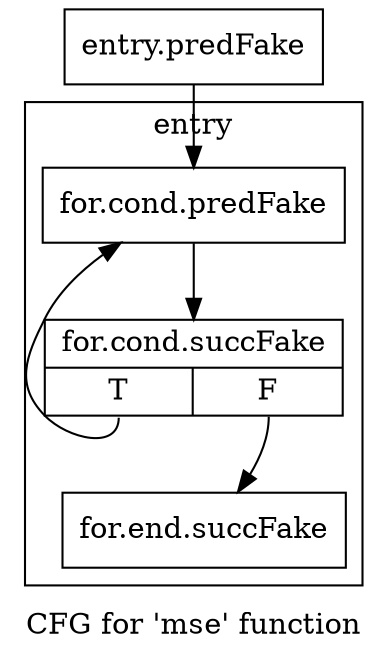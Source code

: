 digraph "CFG for 'mse' function" {
	label="CFG for 'mse' function";

	Node0x3c739c0 [shape=record,filename="",linenumber="",label="{entry.predFake}"];
	Node0x3c739c0 -> Node0x3c73de0[ callList="" memoryops="" filename="../../../top.cpp" execusionnum="0"];
	Node0x3ea1d80 [shape=record,filename="../../../top.cpp",linenumber="10",label="{for.end.succFake}"];
subgraph cluster_0 {
	label="entry";
	tripcount="0";
	invocationtime="0";

	Node0x3c73de0 [shape=record,filename="../../../top.cpp",linenumber="6",label="{for.cond.predFake}"];
	Node0x3c73de0 -> Node0x3ea1cd0[ callList="" memoryops="" filename="../../../top.cpp" execusionnum="0"];
	Node0x3ea1cd0 [shape=record,filename="../../../top.cpp",linenumber="6",label="{for.cond.succFake|{<s0>T|<s1>F}}"];
	Node0x3ea1cd0:s0 -> Node0x3c73de0[ callList="" memoryops="" filename="../../../top.cpp" execusionnum="0"];
	Node0x3ea1cd0:s1 -> Node0x3ea1d80[ callList="" memoryops="" filename="../../../top.cpp" execusionnum="0"];
}
}

